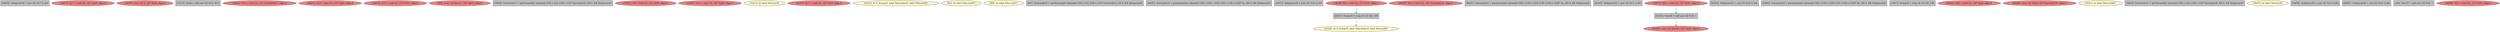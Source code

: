 
digraph G {


node869 [fillcolor=grey,label="[78/79]  %idxprom34 = sext i32 %17 to i64",shape=rectangle,style=filled ]
node868 [fillcolor=lightcoral,label="[76/77]  %17 = load i32, i32* %j20, align 4",shape=ellipse,style=filled ]
node867 [fillcolor=lightcoral,label="[74/75]  store i32 0, i32* %j20, align 4",shape=ellipse,style=filled ]
node866 [fillcolor=grey,label="[72/73]  %add = add nsw i32 %12, %15",shape=rectangle,style=filled ]
node840 [fillcolor=lightcoral,label="[20/21]  %12 = load i32, i32* %arrayidx27, align 4",shape=ellipse,style=filled ]
node860 [fillcolor=lightcoral,label="[60/61]  %18 = load i32, i32* %j20, align 4",shape=ellipse,style=filled ]
node839 [fillcolor=lightcoral,label="[18/19]  %10 = load i32, i32* %i16, align 4",shape=ellipse,style=filled ]
node831 [fillcolor=lightcoral,label="[2/3]  store i32 %inc37, i32* %j20, align 4",shape=ellipse,style=filled ]
node843 [fillcolor=grey,label="[28/29]  %arrayidx27 = getelementptr inbounds [100 x i32], [100 x i32]* %arrayidx25, i64 0, i64 %idxprom26",shape=rectangle,style=filled ]
node844 [fillcolor=lightcoral,label="[30/31]  %9 = load i32, i32* %j20, align 4",shape=ellipse,style=filled ]
node835 [fillcolor=lightcoral,label="[10/11]  %11 = load i32, i32* %j20, align 4",shape=ellipse,style=filled ]
node836 [fillcolor=lemonchiffon,label="[12/13]  br label %for.inc36",shape=ellipse,style=filled ]
node855 [fillcolor=lightcoral,label="[52/53]  %13 = load i32, i32* %i16, align 4",shape=ellipse,style=filled ]
node841 [fillcolor=lemonchiffon,label="[22/23]  br i1 %cmp22, label %for.body23, label %for.end38",shape=ellipse,style=filled ]
node830 [fillcolor=lemonchiffon,label="[0/1]  br label %for.cond21",shape=ellipse,style=filled ]
node834 [fillcolor=lemonchiffon,label="[8/9]  br label %for.cond17",shape=ellipse,style=filled ]
node833 [fillcolor=grey,label="[6/7]  %arrayidx35 = getelementptr inbounds [100 x i32], [100 x i32]* %arrayidx33, i64 0, i64 %idxprom34",shape=rectangle,style=filled ]
node852 [fillcolor=grey,label="[46/47]  %arrayidx33 = getelementptr inbounds [100 x [100 x i32]], [100 x [100 x i32]]* %c, i64 0, i64 %idxprom32",shape=rectangle,style=filled ]
node837 [fillcolor=grey,label="[14/15]  %idxprom24 = sext i32 %10 to i64",shape=rectangle,style=filled ]
node842 [fillcolor=grey,label="[24/27]  %cmp18 = icmp slt i32 %8, 100",shape=rectangle,style=filled ]
node846 [fillcolor=lightcoral,label="[36/37]  %15 = load i32, i32* %arrayidx31, align 4",shape=ellipse,style=filled ]
node847 [fillcolor=lightcoral,label="[38/39]  %8 = load i32, i32* %i16, align 4",shape=ellipse,style=filled ]
node848 [fillcolor=grey,label="[40/41]  %arrayidx25 = getelementptr inbounds [100 x [100 x i32]], [100 x [100 x i32]]* %a, i64 0, i64 %idxprom24",shape=rectangle,style=filled ]
node849 [fillcolor=grey,label="[42/43]  %idxprom26 = sext i32 %11 to i64",shape=rectangle,style=filled ]
node850 [fillcolor=lightcoral,label="[33/34]  store i32 %inc40, i32* %i16, align 4",shape=ellipse,style=filled ]
node861 [fillcolor=grey,label="[62/63]  %idxprom32 = sext i32 %16 to i64",shape=rectangle,style=filled ]
node862 [fillcolor=grey,label="[64/65]  %arrayidx29 = getelementptr inbounds [100 x [100 x i32]], [100 x [100 x i32]]* %b, i64 0, i64 %idxprom28",shape=rectangle,style=filled ]
node838 [fillcolor=grey,label="[16/17]  %cmp22 = icmp slt i32 %9, 100",shape=rectangle,style=filled ]
node851 [fillcolor=lightcoral,label="[44/45]  %14 = load i32, i32* %j20, align 4",shape=ellipse,style=filled ]
node853 [fillcolor=lightcoral,label="[48/49]  store i32 %add, i32* %arrayidx35, align 4",shape=ellipse,style=filled ]
node854 [fillcolor=lemonchiffon,label="[50/51]  br label %for.cond21",shape=ellipse,style=filled ]
node856 [fillcolor=lemonchiffon,label="[25/26]  br i1 %cmp18, label %for.body19, label %for.end41",shape=ellipse,style=filled ]
node857 [fillcolor=grey,label="[54/55]  %arrayidx31 = getelementptr inbounds [100 x i32], [100 x i32]* %arrayidx29, i64 0, i64 %idxprom30",shape=rectangle,style=filled ]
node845 [fillcolor=grey,label="[32/35]  %inc40 = add nsw i32 %19, 1",shape=rectangle,style=filled ]
node858 [fillcolor=lemonchiffon,label="[56/57]  br label %for.inc39",shape=ellipse,style=filled ]
node859 [fillcolor=grey,label="[58/59]  %idxprom28 = sext i32 %13 to i64",shape=rectangle,style=filled ]
node863 [fillcolor=grey,label="[66/67]  %idxprom30 = sext i32 %14 to i64",shape=rectangle,style=filled ]
node832 [fillcolor=grey,label="[4/5]  %inc37 = add nsw i32 %18, 1",shape=rectangle,style=filled ]
node864 [fillcolor=lightcoral,label="[68/69]  %16 = load i32, i32* %i16, align 4",shape=ellipse,style=filled ]
node865 [fillcolor=lightcoral,label="[70/71]  %19 = load i32, i32* %i16, align 4",shape=ellipse,style=filled ]

node845->node850 [style=dotted,color=forestgreen,label="T",fontcolor=forestgreen ]
node842->node856 [style=dotted,color=forestgreen,label="T",fontcolor=forestgreen ]
node847->node842 [style=dotted,color=forestgreen,label="T",fontcolor=forestgreen ]
node865->node845 [style=dotted,color=forestgreen,label="T",fontcolor=forestgreen ]


}
